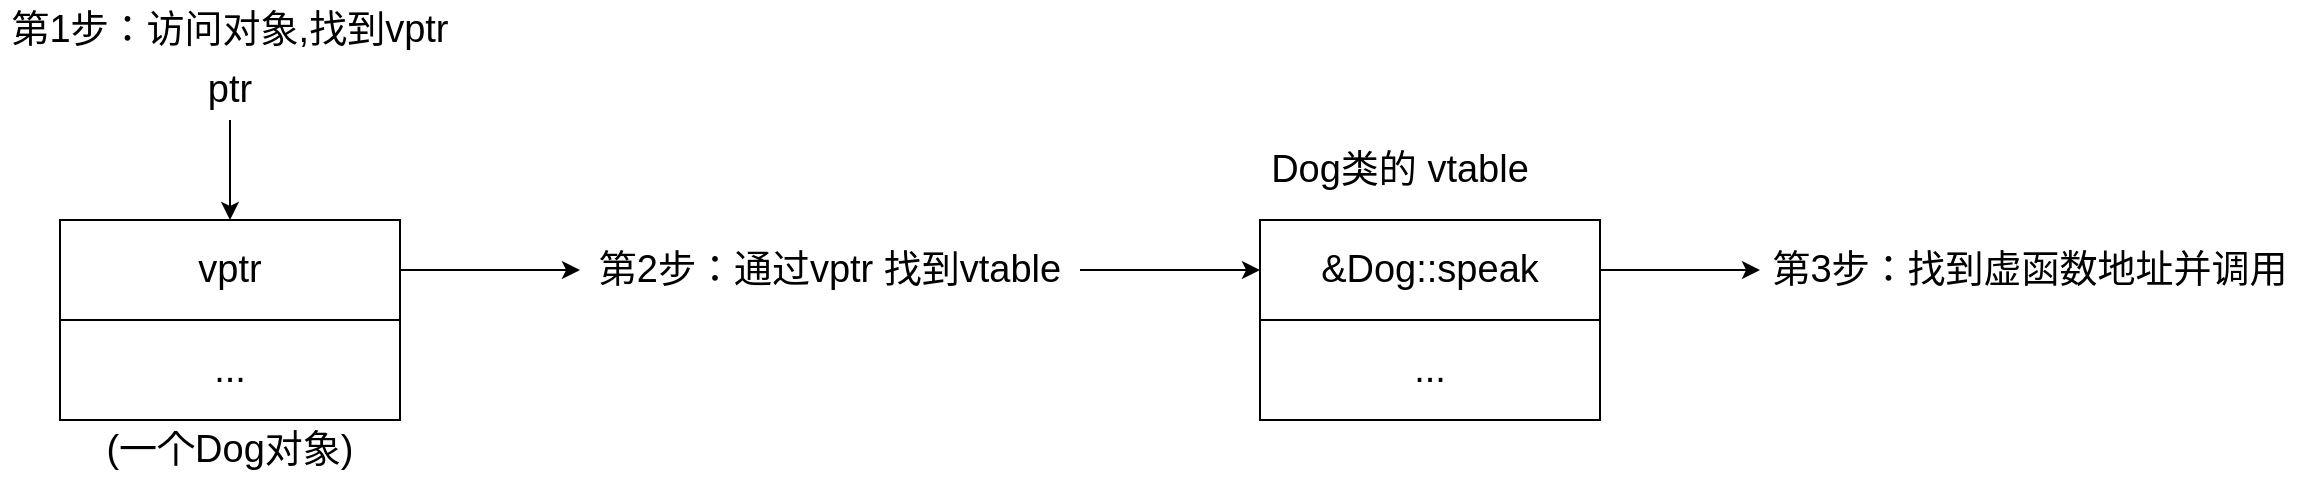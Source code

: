 <mxfile version="28.1.2">
  <diagram name="Page-1" id="VdxvELIbX1E1HRHZ1RaQ">
    <mxGraphModel dx="2058" dy="1146" grid="1" gridSize="10" guides="1" tooltips="1" connect="1" arrows="1" fold="1" page="1" pageScale="1" pageWidth="1920" pageHeight="1200" math="0" shadow="0">
      <root>
        <mxCell id="0" />
        <mxCell id="1" parent="0" />
        <mxCell id="_lgiSeBEzwKayDVqdZCt-5" value="第1步：访问对象,找到vptr" style="text;html=1;align=center;verticalAlign=middle;whiteSpace=wrap;rounded=0;fontSize=19;" vertex="1" parent="1">
          <mxGeometry x="100" y="120" width="230" height="30" as="geometry" />
        </mxCell>
        <mxCell id="_lgiSeBEzwKayDVqdZCt-19" style="edgeStyle=orthogonalEdgeStyle;rounded=0;orthogonalLoop=1;jettySize=auto;html=1;exitX=1;exitY=0.5;exitDx=0;exitDy=0;entryX=0;entryY=0.5;entryDx=0;entryDy=0;" edge="1" parent="1" source="_lgiSeBEzwKayDVqdZCt-10" target="_lgiSeBEzwKayDVqdZCt-13">
          <mxGeometry relative="1" as="geometry" />
        </mxCell>
        <mxCell id="_lgiSeBEzwKayDVqdZCt-10" value="vptr" style="rounded=0;whiteSpace=wrap;html=1;fontSize=19;" vertex="1" parent="1">
          <mxGeometry x="130" y="230" width="170" height="50" as="geometry" />
        </mxCell>
        <mxCell id="_lgiSeBEzwKayDVqdZCt-12" value="..." style="rounded=0;whiteSpace=wrap;html=1;fontSize=19;" vertex="1" parent="1">
          <mxGeometry x="130" y="280" width="170" height="50" as="geometry" />
        </mxCell>
        <mxCell id="_lgiSeBEzwKayDVqdZCt-23" style="edgeStyle=orthogonalEdgeStyle;rounded=0;orthogonalLoop=1;jettySize=auto;html=1;exitX=1;exitY=0.5;exitDx=0;exitDy=0;entryX=0;entryY=0.5;entryDx=0;entryDy=0;" edge="1" parent="1" source="_lgiSeBEzwKayDVqdZCt-13" target="_lgiSeBEzwKayDVqdZCt-20">
          <mxGeometry relative="1" as="geometry" />
        </mxCell>
        <mxCell id="_lgiSeBEzwKayDVqdZCt-13" value="第2步：通过vptr 找到vtable" style="text;html=1;align=center;verticalAlign=middle;whiteSpace=wrap;rounded=0;fontSize=19;" vertex="1" parent="1">
          <mxGeometry x="390" y="240" width="250" height="30" as="geometry" />
        </mxCell>
        <mxCell id="_lgiSeBEzwKayDVqdZCt-17" style="edgeStyle=orthogonalEdgeStyle;rounded=0;orthogonalLoop=1;jettySize=auto;html=1;exitX=0.5;exitY=1;exitDx=0;exitDy=0;entryX=0.5;entryY=0;entryDx=0;entryDy=0;" edge="1" parent="1" source="_lgiSeBEzwKayDVqdZCt-16" target="_lgiSeBEzwKayDVqdZCt-10">
          <mxGeometry relative="1" as="geometry" />
        </mxCell>
        <mxCell id="_lgiSeBEzwKayDVqdZCt-16" value="ptr" style="text;html=1;align=center;verticalAlign=middle;whiteSpace=wrap;rounded=0;fontSize=19;" vertex="1" parent="1">
          <mxGeometry x="185" y="150" width="60" height="30" as="geometry" />
        </mxCell>
        <mxCell id="_lgiSeBEzwKayDVqdZCt-18" value="(一个Dog对象)" style="text;html=1;align=center;verticalAlign=middle;whiteSpace=wrap;rounded=0;fontSize=19;" vertex="1" parent="1">
          <mxGeometry x="150" y="330" width="130" height="30" as="geometry" />
        </mxCell>
        <mxCell id="_lgiSeBEzwKayDVqdZCt-26" style="edgeStyle=orthogonalEdgeStyle;rounded=0;orthogonalLoop=1;jettySize=auto;html=1;exitX=1;exitY=0.5;exitDx=0;exitDy=0;" edge="1" parent="1" source="_lgiSeBEzwKayDVqdZCt-20" target="_lgiSeBEzwKayDVqdZCt-25">
          <mxGeometry relative="1" as="geometry" />
        </mxCell>
        <mxCell id="_lgiSeBEzwKayDVqdZCt-20" value="&amp;amp;Dog::speak" style="rounded=0;whiteSpace=wrap;html=1;fontSize=19;" vertex="1" parent="1">
          <mxGeometry x="730" y="230" width="170" height="50" as="geometry" />
        </mxCell>
        <mxCell id="_lgiSeBEzwKayDVqdZCt-21" value="..." style="rounded=0;whiteSpace=wrap;html=1;fontSize=19;" vertex="1" parent="1">
          <mxGeometry x="730" y="280" width="170" height="50" as="geometry" />
        </mxCell>
        <mxCell id="_lgiSeBEzwKayDVqdZCt-22" value="Dog类的 vtable" style="text;html=1;align=center;verticalAlign=middle;whiteSpace=wrap;rounded=0;fontSize=19;" vertex="1" parent="1">
          <mxGeometry x="730" y="190" width="140" height="30" as="geometry" />
        </mxCell>
        <mxCell id="_lgiSeBEzwKayDVqdZCt-25" value="第3步：找到虚函数地址并调用" style="text;html=1;align=center;verticalAlign=middle;whiteSpace=wrap;rounded=0;fontSize=19;" vertex="1" parent="1">
          <mxGeometry x="980" y="240" width="270" height="30" as="geometry" />
        </mxCell>
      </root>
    </mxGraphModel>
  </diagram>
</mxfile>
